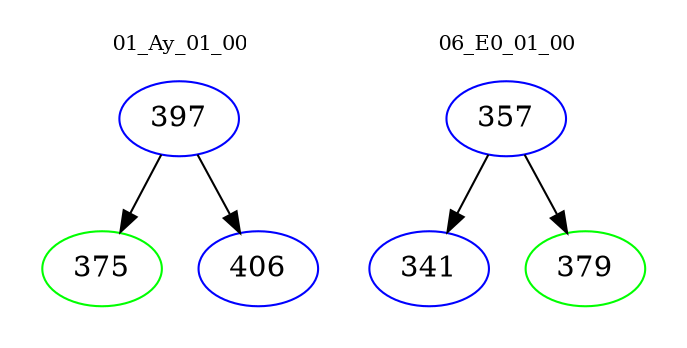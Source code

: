 digraph{
subgraph cluster_0 {
color = white
label = "01_Ay_01_00";
fontsize=10;
T0_397 [label="397", color="blue"]
T0_397 -> T0_375 [color="black"]
T0_375 [label="375", color="green"]
T0_397 -> T0_406 [color="black"]
T0_406 [label="406", color="blue"]
}
subgraph cluster_1 {
color = white
label = "06_E0_01_00";
fontsize=10;
T1_357 [label="357", color="blue"]
T1_357 -> T1_341 [color="black"]
T1_341 [label="341", color="blue"]
T1_357 -> T1_379 [color="black"]
T1_379 [label="379", color="green"]
}
}
